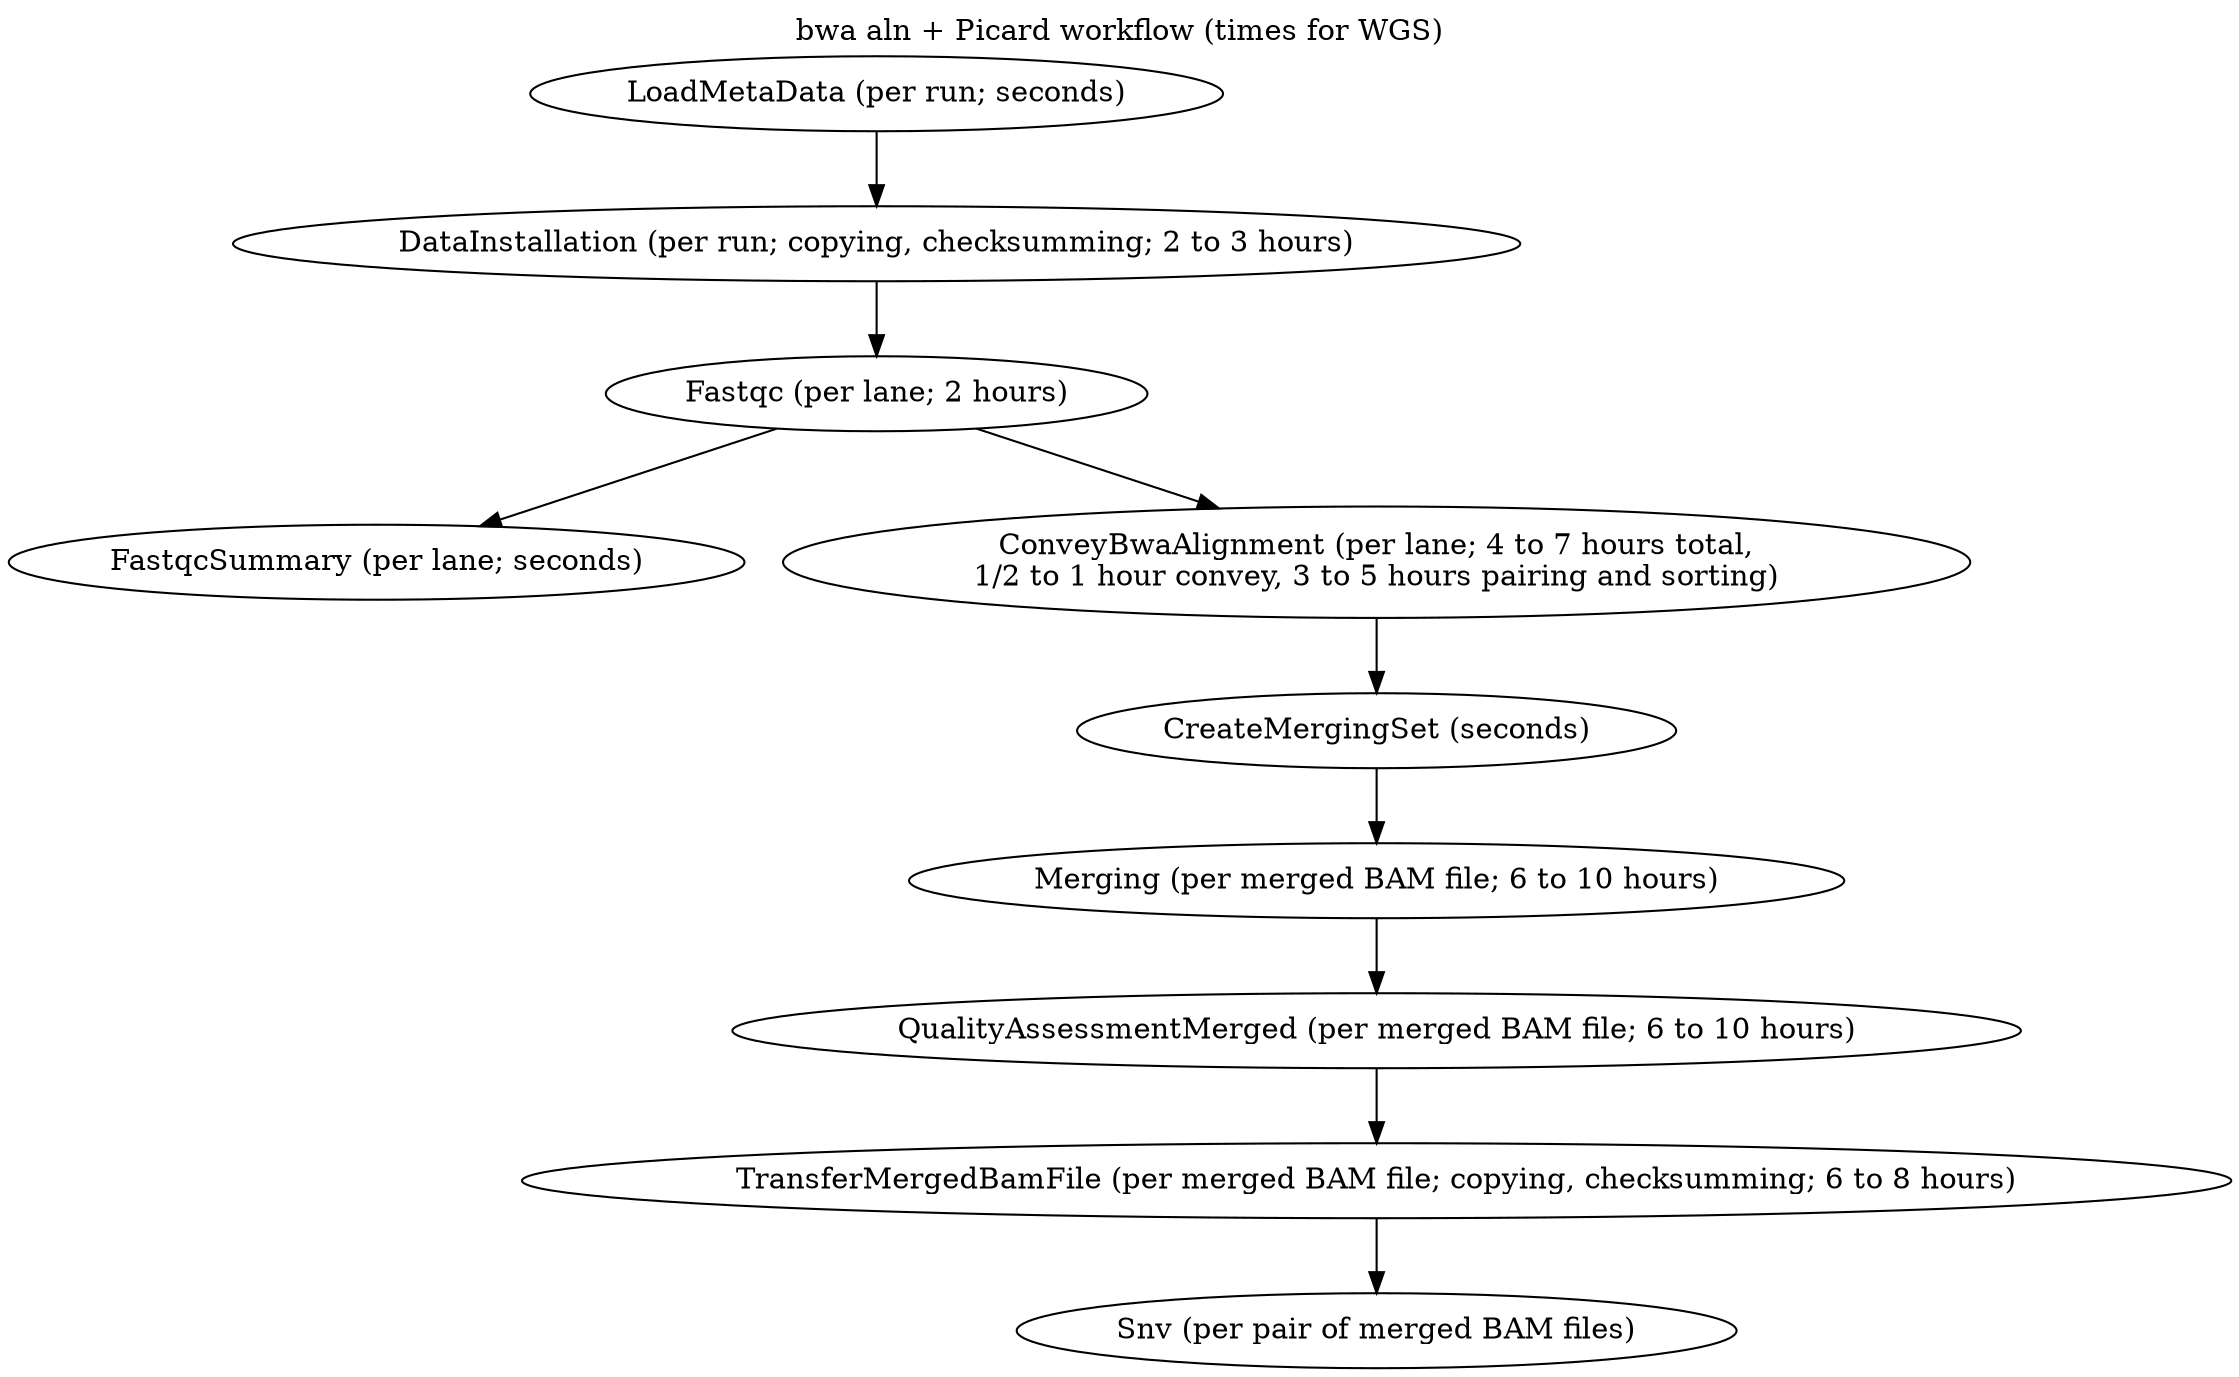 digraph workflows {
  labelloc="t";
  label="bwa aln + Picard workflow (times for WGS)\n";

  LoadMetaData [label="LoadMetaData (per run; seconds)"]
  DataInstallation [label="DataInstallation (per run; copying, checksumming; 2 to 3 hours)"];
  Fastqc [label="Fastqc (per lane; 2 hours)"];
  Fastqc -> "FastqcSummary (per lane; seconds)";
  ConveyBwaAlignment [label="ConveyBwaAlignment (per lane; 4 to 7 hours total,\n1/2 to 1 hour convey, 3 to 5 hours pairing and sorting)"]
  CreateMergingSet [label="CreateMergingSet (seconds)"]
  Merging [label="Merging (per merged BAM file; 6 to 10 hours)"]
  QualityAssessmentMerged [label="QualityAssessmentMerged (per merged BAM file; 6 to 10 hours)"]
  TransferMergedBamFile [label="TransferMergedBamFile (per merged BAM file; copying, checksumming; 6 to 8 hours)"]
  LoadMetaData -> DataInstallation -> Fastqc -> ConveyBwaAlignment -> CreateMergingSet -> Merging -> QualityAssessmentMerged -> TransferMergedBamFile -> "Snv (per pair of merged BAM files)"
}

